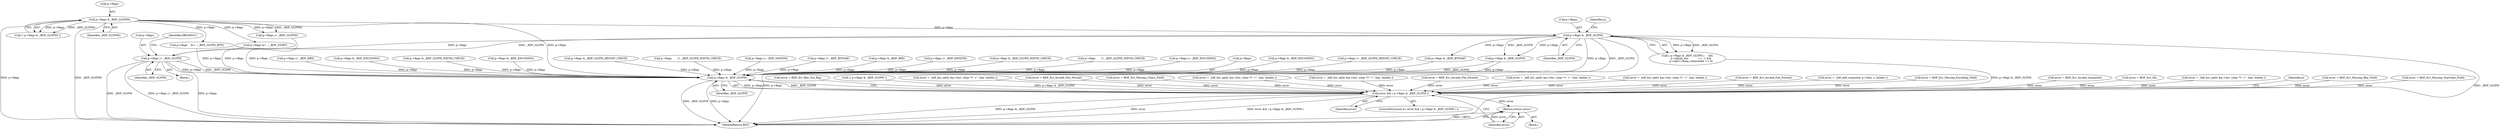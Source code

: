 digraph "0_savannah_07bdb6e289c7954e2a533039dc93c1c136099d2d@pointer" {
"1000464" [label="(Call,p->flags |= _BDF_GLYPH)"];
"1000376" [label="(Call,p->flags & _BDF_GLYPH)"];
"1000241" [label="(Call,p->flags & _BDF_GLYPHS)"];
"1001557" [label="(Call,p->flags & _BDF_GLYPH)"];
"1001555" [label="(Call,error && ( p->flags & _BDF_GLYPH ))"];
"1001566" [label="(Return,return error;)"];
"1000310" [label="(Call,error = BDF_Err_Invalid_Argument)"];
"1000242" [label="(Call,p->flags)"];
"1000182" [label="(Call,error = BDF_Err_Ok)"];
"1001018" [label="(Call,error = _bdf_list_split( &p->list, (char *)\" +\", line, linelen ))"];
"1001445" [label="(Call,p->flags |= _BDF_BBX)"];
"1000169" [label="(Block,)"];
"1001564" [label="(Identifier,p)"];
"1001146" [label="(Call,p->flags & _BDF_ENCODING)"];
"1001468" [label="(Call,error = BDF_Err_Missing_Bbx_Field)"];
"1000926" [label="(Call,p->flags & _BDF_GLYPH_WIDTH_CHECK)"];
"1000492" [label="(Call,error = BDF_Err_Missing_Startchar_Field)"];
"1001557" [label="(Call,p->flags & _BDF_GLYPH)"];
"1000377" [label="(Call,p->flags)"];
"1000375" [label="(Call,( p->flags & _BDF_GLYPH )     &&\n         p->glyph_enc            == -1 &&\n         p->opts->keep_unencoded == 0)"];
"1001567" [label="(Identifier,error)"];
"1001065" [label="(Call,p->flags & _BDF_ENCODING)"];
"1001513" [label="(Call,error = BDF_Err_Bbx_Too_Big)"];
"1000834" [label="(Call,p->flags & _BDF_GLYPH_HEIGHT_CHECK)"];
"1000485" [label="(Call,!( p->flags & _BDF_GLYPH ))"];
"1000496" [label="(Call,error = _bdf_list_split( &p->list, (char *)\" +\", line, linelen ))"];
"1000932" [label="(Call,p->flags       |= _BDF_GLYPH_WIDTH_CHECK)"];
"1000443" [label="(Call,error = BDF_Err_Invalid_File_Format)"];
"1000368" [label="(Call,p->flags    &= ~_BDF_GLYPH_BITS)"];
"1000464" [label="(Call,p->flags |= _BDF_GLYPH)"];
"1001049" [label="(Call,p->flags |= _BDF_SWIDTH)"];
"1000255" [label="(Call,error = BDF_Err_Missing_Chars_Field)"];
"1001539" [label="(Call,p->flags |= _BDF_BITMAP)"];
"1001071" [label="(Call,error = _bdf_list_split( &p->list, (char *)\" +\", line, linelen ))"];
"1001152" [label="(Call,error = _bdf_list_split( &p->list, (char *)\" +\", line, linelen ))"];
"1000376" [label="(Call,p->flags & _BDF_GLYPH)"];
"1001555" [label="(Call,error && ( p->flags & _BDF_GLYPH ))"];
"1001545" [label="(Call,error = BDF_Err_Invalid_File_Format)"];
"1001561" [label="(Identifier,_BDF_GLYPH)"];
"1000384" [label="(Identifier,p)"];
"1000468" [label="(Identifier,_BDF_GLYPH)"];
"1000813" [label="(Call,p->flags & _BDF_BITMAP)"];
"1000259" [label="(Call,error = _bdf_list_split( &p->list, (char *)\" +\", line, linelen ))"];
"1000408" [label="(Call,error = _bdf_list_split( &p->list, (char *)\" +\", line, linelen ))"];
"1000593" [label="(Call,error = BDF_Err_Invalid_File_Format)"];
"1001566" [label="(Return,return error;)"];
"1000240" [label="(Call,!( p->flags & _BDF_GLYPHS ))"];
"1000465" [label="(Call,p->flags)"];
"1000230" [label="(Call,error = _bdf_add_comment( p->font, s, linelen ))"];
"1001462" [label="(Call,p->flags & _BDF_BBX)"];
"1001130" [label="(Call,p->flags |= _BDF_DWIDTH)"];
"1000403" [label="(Block,)"];
"1000981" [label="(Call,p->flags & _BDF_GLYPH_WIDTH_CHECK)"];
"1001550" [label="(Call,error = BDF_Err_Missing_Encoding_Field)"];
"1000987" [label="(Call,p->flags       |= _BDF_GLYPH_WIDTH_CHECK)"];
"1000776" [label="(Call,p->flags |= _BDF_ENCODING)"];
"1000471" [label="(Identifier,DBGMSG1)"];
"1000349" [label="(Call,p->flags &= ~_BDF_START)"];
"1000241" [label="(Call,p->flags & _BDF_GLYPHS)"];
"1000486" [label="(Call,p->flags & _BDF_GLYPH)"];
"1000245" [label="(Identifier,_BDF_GLYPHS)"];
"1001558" [label="(Call,p->flags)"];
"1001012" [label="(Call,p->flags & _BDF_ENCODING)"];
"1001568" [label="(MethodReturn,RET)"];
"1000380" [label="(Identifier,_BDF_GLYPH)"];
"1001556" [label="(Identifier,error)"];
"1000840" [label="(Call,p->flags |= _BDF_GLYPH_HEIGHT_CHECK)"];
"1001554" [label="(ControlStructure,if ( error && ( p->flags & _BDF_GLYPH ) ))"];
"1000323" [label="(Call,p->flags |= _BDF_GLYPHS)"];
"1000464" -> "1000403"  [label="AST: "];
"1000464" -> "1000468"  [label="CFG: "];
"1000465" -> "1000464"  [label="AST: "];
"1000468" -> "1000464"  [label="AST: "];
"1000471" -> "1000464"  [label="CFG: "];
"1000464" -> "1001568"  [label="DDG: p->flags"];
"1000464" -> "1001568"  [label="DDG: _BDF_GLYPH"];
"1000464" -> "1001568"  [label="DDG: p->flags |= _BDF_GLYPH"];
"1000376" -> "1000464"  [label="DDG: p->flags"];
"1000376" -> "1000464"  [label="DDG: _BDF_GLYPH"];
"1000464" -> "1001557"  [label="DDG: p->flags"];
"1000464" -> "1001557"  [label="DDG: _BDF_GLYPH"];
"1000376" -> "1000375"  [label="AST: "];
"1000376" -> "1000380"  [label="CFG: "];
"1000377" -> "1000376"  [label="AST: "];
"1000380" -> "1000376"  [label="AST: "];
"1000384" -> "1000376"  [label="CFG: "];
"1000375" -> "1000376"  [label="CFG: "];
"1000376" -> "1001568"  [label="DDG: p->flags"];
"1000376" -> "1001568"  [label="DDG: _BDF_GLYPH"];
"1000376" -> "1000375"  [label="DDG: p->flags"];
"1000376" -> "1000375"  [label="DDG: _BDF_GLYPH"];
"1000241" -> "1000376"  [label="DDG: p->flags"];
"1000376" -> "1000486"  [label="DDG: p->flags"];
"1000376" -> "1000486"  [label="DDG: _BDF_GLYPH"];
"1000376" -> "1000813"  [label="DDG: p->flags"];
"1000376" -> "1001557"  [label="DDG: p->flags"];
"1000376" -> "1001557"  [label="DDG: _BDF_GLYPH"];
"1000241" -> "1000240"  [label="AST: "];
"1000241" -> "1000245"  [label="CFG: "];
"1000242" -> "1000241"  [label="AST: "];
"1000245" -> "1000241"  [label="AST: "];
"1000240" -> "1000241"  [label="CFG: "];
"1000241" -> "1001568"  [label="DDG: p->flags"];
"1000241" -> "1001568"  [label="DDG: _BDF_GLYPHS"];
"1000241" -> "1000240"  [label="DDG: p->flags"];
"1000241" -> "1000240"  [label="DDG: _BDF_GLYPHS"];
"1000241" -> "1000323"  [label="DDG: p->flags"];
"1000241" -> "1000323"  [label="DDG: _BDF_GLYPHS"];
"1000241" -> "1000349"  [label="DDG: p->flags"];
"1000241" -> "1000368"  [label="DDG: p->flags"];
"1000241" -> "1001557"  [label="DDG: p->flags"];
"1001557" -> "1001555"  [label="AST: "];
"1001557" -> "1001561"  [label="CFG: "];
"1001558" -> "1001557"  [label="AST: "];
"1001561" -> "1001557"  [label="AST: "];
"1001555" -> "1001557"  [label="CFG: "];
"1001557" -> "1001568"  [label="DDG: p->flags"];
"1001557" -> "1001568"  [label="DDG: _BDF_GLYPH"];
"1001557" -> "1001555"  [label="DDG: p->flags"];
"1001557" -> "1001555"  [label="DDG: _BDF_GLYPH"];
"1000368" -> "1001557"  [label="DDG: p->flags"];
"1001462" -> "1001557"  [label="DDG: p->flags"];
"1001065" -> "1001557"  [label="DDG: p->flags"];
"1000987" -> "1001557"  [label="DDG: p->flags"];
"1000981" -> "1001557"  [label="DDG: p->flags"];
"1001049" -> "1001557"  [label="DDG: p->flags"];
"1000926" -> "1001557"  [label="DDG: p->flags"];
"1000813" -> "1001557"  [label="DDG: p->flags"];
"1000932" -> "1001557"  [label="DDG: p->flags"];
"1000323" -> "1001557"  [label="DDG: p->flags"];
"1001445" -> "1001557"  [label="DDG: p->flags"];
"1001130" -> "1001557"  [label="DDG: p->flags"];
"1000486" -> "1001557"  [label="DDG: p->flags"];
"1000486" -> "1001557"  [label="DDG: _BDF_GLYPH"];
"1000834" -> "1001557"  [label="DDG: p->flags"];
"1000776" -> "1001557"  [label="DDG: p->flags"];
"1001012" -> "1001557"  [label="DDG: p->flags"];
"1000349" -> "1001557"  [label="DDG: p->flags"];
"1001146" -> "1001557"  [label="DDG: p->flags"];
"1001539" -> "1001557"  [label="DDG: p->flags"];
"1000840" -> "1001557"  [label="DDG: p->flags"];
"1001555" -> "1001554"  [label="AST: "];
"1001555" -> "1001556"  [label="CFG: "];
"1001556" -> "1001555"  [label="AST: "];
"1001564" -> "1001555"  [label="CFG: "];
"1001567" -> "1001555"  [label="CFG: "];
"1001555" -> "1001568"  [label="DDG: p->flags & _BDF_GLYPH"];
"1001555" -> "1001568"  [label="DDG: error"];
"1001555" -> "1001568"  [label="DDG: error && ( p->flags & _BDF_GLYPH )"];
"1000259" -> "1001555"  [label="DDG: error"];
"1000408" -> "1001555"  [label="DDG: error"];
"1001550" -> "1001555"  [label="DDG: error"];
"1000310" -> "1001555"  [label="DDG: error"];
"1000492" -> "1001555"  [label="DDG: error"];
"1000496" -> "1001555"  [label="DDG: error"];
"1001071" -> "1001555"  [label="DDG: error"];
"1000230" -> "1001555"  [label="DDG: error"];
"1001468" -> "1001555"  [label="DDG: error"];
"1001152" -> "1001555"  [label="DDG: error"];
"1000593" -> "1001555"  [label="DDG: error"];
"1000255" -> "1001555"  [label="DDG: error"];
"1001545" -> "1001555"  [label="DDG: error"];
"1000182" -> "1001555"  [label="DDG: error"];
"1000443" -> "1001555"  [label="DDG: error"];
"1001513" -> "1001555"  [label="DDG: error"];
"1001018" -> "1001555"  [label="DDG: error"];
"1000485" -> "1001555"  [label="DDG: p->flags & _BDF_GLYPH"];
"1000375" -> "1001555"  [label="DDG: p->flags & _BDF_GLYPH"];
"1001555" -> "1001566"  [label="DDG: error"];
"1001566" -> "1000169"  [label="AST: "];
"1001566" -> "1001567"  [label="CFG: "];
"1001567" -> "1001566"  [label="AST: "];
"1001568" -> "1001566"  [label="CFG: "];
"1001566" -> "1001568"  [label="DDG: <RET>"];
"1001567" -> "1001566"  [label="DDG: error"];
}
